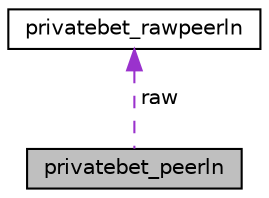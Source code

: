 digraph "privatebet_peerln"
{
 // INTERACTIVE_SVG=YES
 // LATEX_PDF_SIZE
  edge [fontname="Helvetica",fontsize="10",labelfontname="Helvetica",labelfontsize="10"];
  node [fontname="Helvetica",fontsize="10",shape=record];
  Node1 [label="privatebet_peerln",height=0.2,width=0.4,color="black", fillcolor="grey75", style="filled", fontcolor="black",tooltip=" "];
  Node2 -> Node1 [dir="back",color="darkorchid3",fontsize="10",style="dashed",label=" raw" ,fontname="Helvetica"];
  Node2 [label="privatebet_rawpeerln",height=0.2,width=0.4,color="black", fillcolor="white", style="filled",URL="$de/d2d/structprivatebet__rawpeerln.html",tooltip=" "];
}
